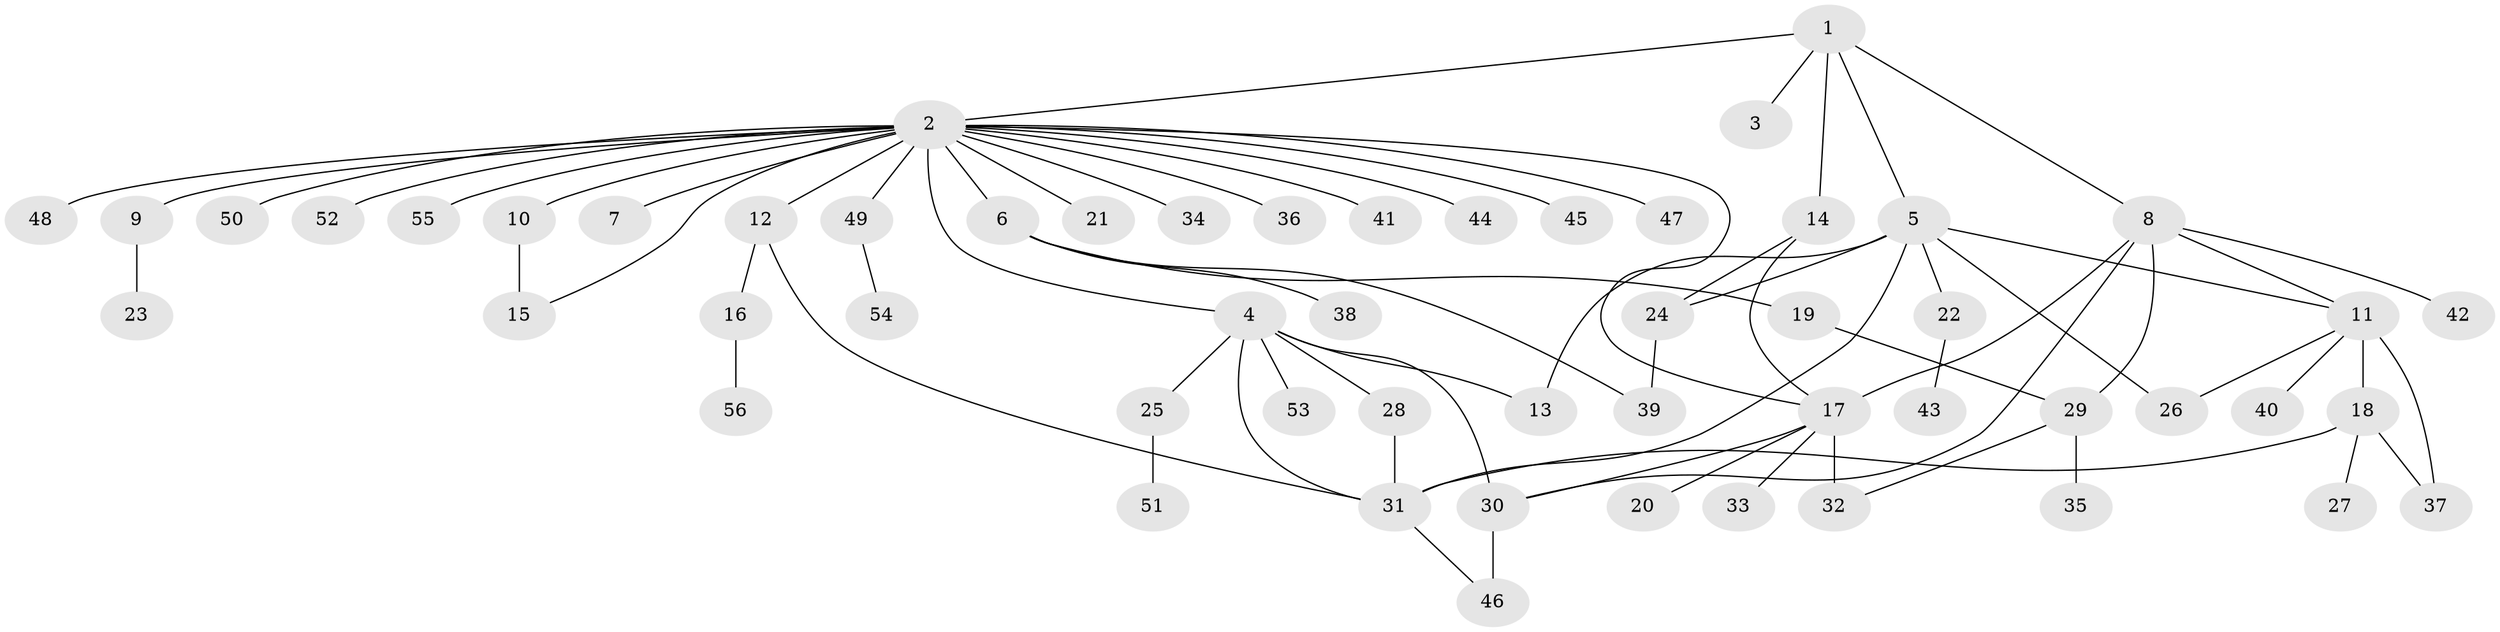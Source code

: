// original degree distribution, {6: 0.018018018018018018, 22: 0.009009009009009009, 1: 0.5225225225225225, 8: 0.036036036036036036, 5: 0.02702702702702703, 2: 0.2702702702702703, 3: 0.0990990990990991, 13: 0.009009009009009009, 15: 0.009009009009009009}
// Generated by graph-tools (version 1.1) at 2025/35/03/09/25 02:35:46]
// undirected, 56 vertices, 73 edges
graph export_dot {
graph [start="1"]
  node [color=gray90,style=filled];
  1;
  2;
  3;
  4;
  5;
  6;
  7;
  8;
  9;
  10;
  11;
  12;
  13;
  14;
  15;
  16;
  17;
  18;
  19;
  20;
  21;
  22;
  23;
  24;
  25;
  26;
  27;
  28;
  29;
  30;
  31;
  32;
  33;
  34;
  35;
  36;
  37;
  38;
  39;
  40;
  41;
  42;
  43;
  44;
  45;
  46;
  47;
  48;
  49;
  50;
  51;
  52;
  53;
  54;
  55;
  56;
  1 -- 2 [weight=1.0];
  1 -- 3 [weight=1.0];
  1 -- 5 [weight=1.0];
  1 -- 8 [weight=1.0];
  1 -- 14 [weight=1.0];
  2 -- 4 [weight=1.0];
  2 -- 6 [weight=1.0];
  2 -- 7 [weight=1.0];
  2 -- 9 [weight=1.0];
  2 -- 10 [weight=1.0];
  2 -- 12 [weight=1.0];
  2 -- 15 [weight=1.0];
  2 -- 17 [weight=1.0];
  2 -- 21 [weight=1.0];
  2 -- 34 [weight=1.0];
  2 -- 36 [weight=1.0];
  2 -- 41 [weight=1.0];
  2 -- 44 [weight=1.0];
  2 -- 45 [weight=1.0];
  2 -- 47 [weight=1.0];
  2 -- 48 [weight=1.0];
  2 -- 49 [weight=1.0];
  2 -- 50 [weight=1.0];
  2 -- 52 [weight=1.0];
  2 -- 55 [weight=1.0];
  4 -- 13 [weight=1.0];
  4 -- 25 [weight=1.0];
  4 -- 28 [weight=1.0];
  4 -- 30 [weight=1.0];
  4 -- 31 [weight=1.0];
  4 -- 53 [weight=1.0];
  5 -- 11 [weight=1.0];
  5 -- 13 [weight=1.0];
  5 -- 22 [weight=1.0];
  5 -- 24 [weight=1.0];
  5 -- 26 [weight=1.0];
  5 -- 31 [weight=1.0];
  6 -- 19 [weight=1.0];
  6 -- 38 [weight=1.0];
  6 -- 39 [weight=1.0];
  8 -- 11 [weight=1.0];
  8 -- 17 [weight=1.0];
  8 -- 29 [weight=1.0];
  8 -- 30 [weight=1.0];
  8 -- 42 [weight=1.0];
  9 -- 23 [weight=1.0];
  10 -- 15 [weight=3.0];
  11 -- 18 [weight=6.0];
  11 -- 26 [weight=1.0];
  11 -- 37 [weight=1.0];
  11 -- 40 [weight=1.0];
  12 -- 16 [weight=1.0];
  12 -- 31 [weight=1.0];
  14 -- 17 [weight=1.0];
  14 -- 24 [weight=1.0];
  16 -- 56 [weight=1.0];
  17 -- 20 [weight=1.0];
  17 -- 30 [weight=1.0];
  17 -- 32 [weight=8.0];
  17 -- 33 [weight=1.0];
  18 -- 27 [weight=1.0];
  18 -- 31 [weight=1.0];
  18 -- 37 [weight=1.0];
  19 -- 29 [weight=1.0];
  22 -- 43 [weight=1.0];
  24 -- 39 [weight=1.0];
  25 -- 51 [weight=1.0];
  28 -- 31 [weight=6.0];
  29 -- 32 [weight=1.0];
  29 -- 35 [weight=1.0];
  30 -- 46 [weight=2.0];
  31 -- 46 [weight=1.0];
  49 -- 54 [weight=1.0];
}
